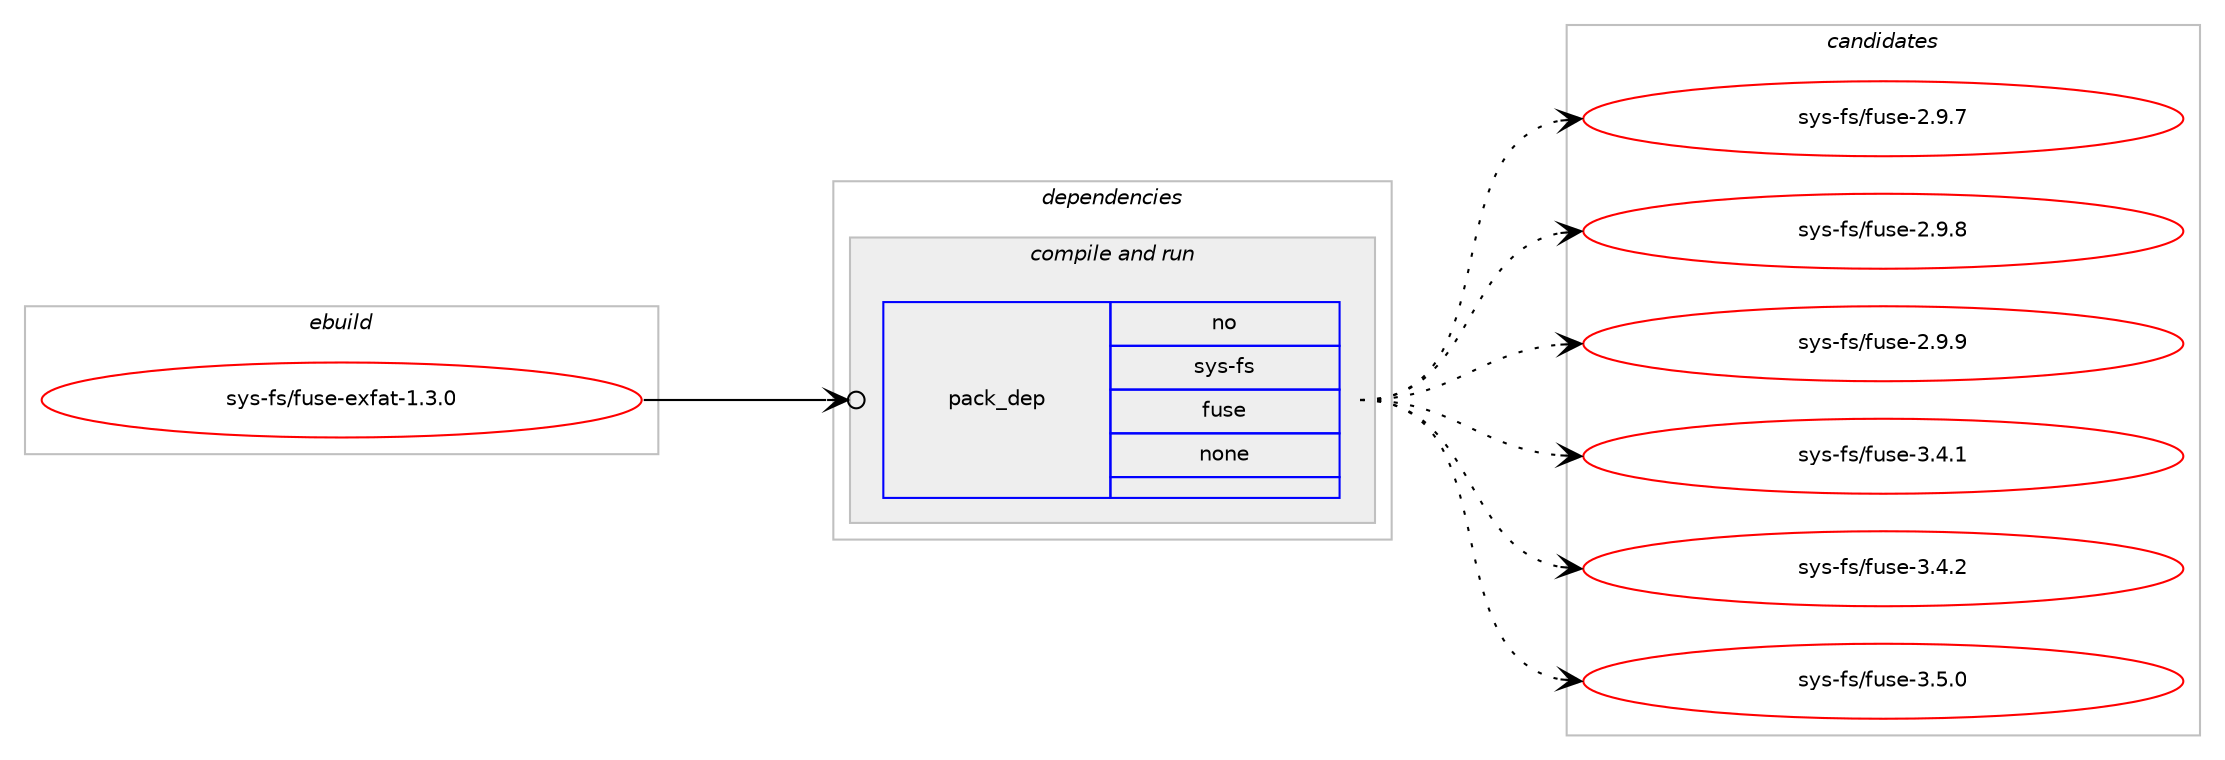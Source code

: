 digraph prolog {

# *************
# Graph options
# *************

newrank=true;
concentrate=true;
compound=true;
graph [rankdir=LR,fontname=Helvetica,fontsize=10,ranksep=1.5];#, ranksep=2.5, nodesep=0.2];
edge  [arrowhead=vee];
node  [fontname=Helvetica,fontsize=10];

# **********
# The ebuild
# **********

subgraph cluster_leftcol {
color=gray;
rank=same;
label=<<i>ebuild</i>>;
id [label="sys-fs/fuse-exfat-1.3.0", color=red, width=4, href="../sys-fs/fuse-exfat-1.3.0.svg"];
}

# ****************
# The dependencies
# ****************

subgraph cluster_midcol {
color=gray;
label=<<i>dependencies</i>>;
subgraph cluster_compile {
fillcolor="#eeeeee";
style=filled;
label=<<i>compile</i>>;
}
subgraph cluster_compileandrun {
fillcolor="#eeeeee";
style=filled;
label=<<i>compile and run</i>>;
subgraph pack916 {
dependency1055 [label=<<TABLE BORDER="0" CELLBORDER="1" CELLSPACING="0" CELLPADDING="4" WIDTH="220"><TR><TD ROWSPAN="6" CELLPADDING="30">pack_dep</TD></TR><TR><TD WIDTH="110">no</TD></TR><TR><TD>sys-fs</TD></TR><TR><TD>fuse</TD></TR><TR><TD>none</TD></TR><TR><TD></TD></TR></TABLE>>, shape=none, color=blue];
}
id:e -> dependency1055:w [weight=20,style="solid",arrowhead="odotvee"];
}
subgraph cluster_run {
fillcolor="#eeeeee";
style=filled;
label=<<i>run</i>>;
}
}

# **************
# The candidates
# **************

subgraph cluster_choices {
rank=same;
color=gray;
label=<<i>candidates</i>>;

subgraph choice916 {
color=black;
nodesep=1;
choice1151211154510211547102117115101455046574655 [label="sys-fs/fuse-2.9.7", color=red, width=4,href="../sys-fs/fuse-2.9.7.svg"];
choice1151211154510211547102117115101455046574656 [label="sys-fs/fuse-2.9.8", color=red, width=4,href="../sys-fs/fuse-2.9.8.svg"];
choice1151211154510211547102117115101455046574657 [label="sys-fs/fuse-2.9.9", color=red, width=4,href="../sys-fs/fuse-2.9.9.svg"];
choice1151211154510211547102117115101455146524649 [label="sys-fs/fuse-3.4.1", color=red, width=4,href="../sys-fs/fuse-3.4.1.svg"];
choice1151211154510211547102117115101455146524650 [label="sys-fs/fuse-3.4.2", color=red, width=4,href="../sys-fs/fuse-3.4.2.svg"];
choice1151211154510211547102117115101455146534648 [label="sys-fs/fuse-3.5.0", color=red, width=4,href="../sys-fs/fuse-3.5.0.svg"];
dependency1055:e -> choice1151211154510211547102117115101455046574655:w [style=dotted,weight="100"];
dependency1055:e -> choice1151211154510211547102117115101455046574656:w [style=dotted,weight="100"];
dependency1055:e -> choice1151211154510211547102117115101455046574657:w [style=dotted,weight="100"];
dependency1055:e -> choice1151211154510211547102117115101455146524649:w [style=dotted,weight="100"];
dependency1055:e -> choice1151211154510211547102117115101455146524650:w [style=dotted,weight="100"];
dependency1055:e -> choice1151211154510211547102117115101455146534648:w [style=dotted,weight="100"];
}
}

}
